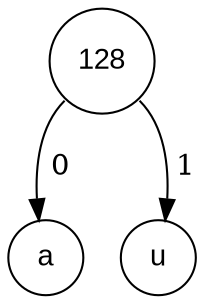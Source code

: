 digraph POT_test {
node [fontname="Arial", shape="circle", width=0.5];
128 [label = "128"]
97 [label = "a"]
117 [label = "u"]
128:sw -> 97 [label = " 0"]
128:se -> 117 [label = " 1"]
}

